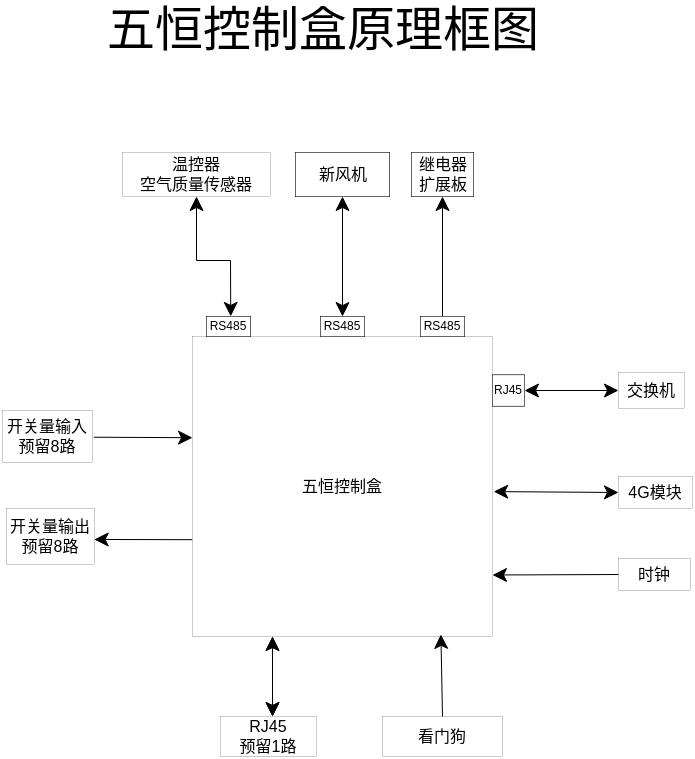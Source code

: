 <mxfile version="16.2.1" type="github">
  <diagram id="iMQK6x20kkaIyivmuXbJ" name="第 1 页">
    <mxGraphModel dx="480" dy="259" grid="1" gridSize="1" guides="1" tooltips="1" connect="1" arrows="1" fold="1" page="1" pageScale="1" pageWidth="827" pageHeight="1169" math="0" shadow="0">
      <root>
        <mxCell id="0" />
        <mxCell id="1" parent="0" />
        <mxCell id="7jzLRePLUvwEAjksfmV3-1" value="&lt;div style=&quot;font-size: 8px&quot;&gt;五恒控制盒&lt;/div&gt;" style="whiteSpace=wrap;html=1;aspect=fixed;strokeWidth=0.1;fontSize=8;" parent="1" vertex="1">
          <mxGeometry x="350" y="330" width="150" height="150" as="geometry" />
        </mxCell>
        <mxCell id="7jzLRePLUvwEAjksfmV3-2" value="" style="endArrow=classic;startArrow=classic;html=1;rounded=0;exitX=1;exitY=0.5;exitDx=0;exitDy=0;strokeWidth=0.5;fontSize=8;" parent="1" source="7jzLRePLUvwEAjksfmV3-25" target="7jzLRePLUvwEAjksfmV3-22" edge="1">
          <mxGeometry width="50" height="50" relative="1" as="geometry">
            <mxPoint x="639" y="357" as="sourcePoint" />
            <mxPoint x="629" y="272" as="targetPoint" />
          </mxGeometry>
        </mxCell>
        <mxCell id="7jzLRePLUvwEAjksfmV3-7" value="&lt;div style=&quot;font-size: 8px;&quot;&gt;开关量输入&lt;/div&gt;&lt;div style=&quot;font-size: 8px;&quot;&gt;预留8路&lt;br style=&quot;font-size: 8px;&quot;&gt;&lt;/div&gt;" style="rounded=0;whiteSpace=wrap;html=1;strokeWidth=0.1;fontSize=8;" parent="1" vertex="1">
          <mxGeometry x="255" y="367" width="44.85" height="26" as="geometry" />
        </mxCell>
        <mxCell id="7jzLRePLUvwEAjksfmV3-9" value="&lt;div style=&quot;font-size: 8px;&quot;&gt;开关量输出&lt;/div&gt;&lt;div style=&quot;font-size: 8px;&quot;&gt;预留8路&lt;br style=&quot;font-size: 8px;&quot;&gt;&lt;/div&gt;" style="rounded=0;whiteSpace=wrap;html=1;strokeWidth=0.1;fontSize=8;" parent="1" vertex="1">
          <mxGeometry x="257" y="416" width="43.85" height="28" as="geometry" />
        </mxCell>
        <mxCell id="7jzLRePLUvwEAjksfmV3-12" value="" style="endArrow=classic;startArrow=classic;html=1;rounded=0;entryX=0.5;entryY=1;entryDx=0;entryDy=0;strokeWidth=0.5;fontSize=8;" parent="1" edge="1">
          <mxGeometry width="50" height="50" relative="1" as="geometry">
            <mxPoint x="390" y="520" as="sourcePoint" />
            <mxPoint x="390" y="480" as="targetPoint" />
          </mxGeometry>
        </mxCell>
        <mxCell id="7jzLRePLUvwEAjksfmV3-14" value="" style="endArrow=classic;html=1;rounded=0;exitX=0;exitY=0.444;exitDx=0;exitDy=0;exitPerimeter=0;entryX=1;entryY=0.553;entryDx=0;entryDy=0;entryPerimeter=0;strokeWidth=0.5;fontSize=8;" parent="1" target="7jzLRePLUvwEAjksfmV3-9" edge="1">
          <mxGeometry width="50" height="50" relative="1" as="geometry">
            <mxPoint x="349.85" y="431.6" as="sourcePoint" />
            <mxPoint x="329.85" y="440" as="targetPoint" />
          </mxGeometry>
        </mxCell>
        <mxCell id="7jzLRePLUvwEAjksfmV3-16" value="" style="endArrow=classic;html=1;rounded=0;entryX=0.001;entryY=0.104;entryDx=0;entryDy=0;entryPerimeter=0;exitX=1.018;exitY=0.514;exitDx=0;exitDy=0;exitPerimeter=0;strokeWidth=0.5;fontSize=8;" parent="1" source="7jzLRePLUvwEAjksfmV3-7" edge="1">
          <mxGeometry width="50" height="50" relative="1" as="geometry">
            <mxPoint x="320.04" y="380.08" as="sourcePoint" />
            <mxPoint x="350.0" y="380.6" as="targetPoint" />
          </mxGeometry>
        </mxCell>
        <mxCell id="7jzLRePLUvwEAjksfmV3-17" value="时钟" style="rounded=0;whiteSpace=wrap;html=1;strokeWidth=0.1;fontSize=8;" parent="1" vertex="1">
          <mxGeometry x="563" y="441" width="36" height="16" as="geometry" />
        </mxCell>
        <mxCell id="7jzLRePLUvwEAjksfmV3-18" value="" style="endArrow=classic;html=1;rounded=0;entryX=1;entryY=0.795;entryDx=0;entryDy=0;entryPerimeter=0;exitX=0;exitY=0.5;exitDx=0;exitDy=0;strokeWidth=0.5;fontSize=8;" parent="1" source="7jzLRePLUvwEAjksfmV3-17" target="7jzLRePLUvwEAjksfmV3-1" edge="1">
          <mxGeometry width="50" height="50" relative="1" as="geometry">
            <mxPoint x="480" y="455.51" as="sourcePoint" />
            <mxPoint x="500" y="450" as="targetPoint" />
          </mxGeometry>
        </mxCell>
        <mxCell id="7jzLRePLUvwEAjksfmV3-19" value="看门狗" style="rounded=0;whiteSpace=wrap;html=1;strokeWidth=0.1;fontSize=8;" parent="1" vertex="1">
          <mxGeometry x="445" y="520" width="60" height="20" as="geometry" />
        </mxCell>
        <mxCell id="7jzLRePLUvwEAjksfmV3-22" value="交换机" style="rounded=0;whiteSpace=wrap;html=1;strokeWidth=0.1;fontSize=8;" parent="1" vertex="1">
          <mxGeometry x="563" y="348" width="33" height="18" as="geometry" />
        </mxCell>
        <mxCell id="7jzLRePLUvwEAjksfmV3-23" value="&lt;div style=&quot;font-size: 8px;&quot;&gt;RJ45&lt;/div&gt;&lt;div style=&quot;font-size: 8px;&quot;&gt;预留1路&lt;br style=&quot;font-size: 8px;&quot;&gt;&lt;/div&gt;" style="rounded=0;whiteSpace=wrap;html=1;strokeWidth=0.1;fontSize=8;" parent="1" vertex="1">
          <mxGeometry x="364" y="520" width="48" height="20" as="geometry" />
        </mxCell>
        <mxCell id="7jzLRePLUvwEAjksfmV3-25" value="&lt;div style=&quot;font-size: 6px;&quot;&gt;&lt;font style=&quot;font-size: 6px;&quot;&gt;RJ45&lt;/font&gt;&lt;/div&gt;" style="rounded=0;whiteSpace=wrap;html=1;strokeWidth=0.5;fontSize=6;" parent="1" vertex="1">
          <mxGeometry x="500" y="349.25" width="16" height="15.5" as="geometry" />
        </mxCell>
        <mxCell id="7jzLRePLUvwEAjksfmV3-29" value="" style="endArrow=classic;startArrow=classic;html=1;rounded=0;entryX=0.5;entryY=1;entryDx=0;entryDy=0;strokeWidth=0.5;fontSize=8;" parent="1" edge="1">
          <mxGeometry width="50" height="50" relative="1" as="geometry">
            <mxPoint x="390" y="520" as="sourcePoint" />
            <mxPoint x="390" y="480" as="targetPoint" />
          </mxGeometry>
        </mxCell>
        <mxCell id="7jzLRePLUvwEAjksfmV3-30" value="&lt;font style=&quot;font-size: 6px;&quot;&gt;RS485&lt;/font&gt;" style="rounded=0;whiteSpace=wrap;html=1;strokeWidth=0.5;fontSize=6;" parent="1" vertex="1">
          <mxGeometry x="414" y="320" width="22" height="10" as="geometry" />
        </mxCell>
        <mxCell id="7jzLRePLUvwEAjksfmV3-32" value="&lt;div style=&quot;font-size: 8px;&quot;&gt;新风&lt;/div&gt;&lt;div style=&quot;font-size: 8px;&quot;&gt;主机&lt;/div&gt;" style="rounded=0;whiteSpace=wrap;html=1;strokeWidth=0.5;fontSize=8;" parent="1" vertex="1">
          <mxGeometry x="401.5" y="238" width="47" height="22" as="geometry" />
        </mxCell>
        <mxCell id="7jzLRePLUvwEAjksfmV3-34" value="" style="endArrow=classic;startArrow=classic;html=1;rounded=0;entryX=0.5;entryY=1;entryDx=0;entryDy=0;exitX=0.5;exitY=0;exitDx=0;exitDy=0;strokeWidth=0.5;fontSize=8;" parent="1" source="7jzLRePLUvwEAjksfmV3-30" target="7jzLRePLUvwEAjksfmV3-32" edge="1">
          <mxGeometry width="50" height="50" relative="1" as="geometry">
            <mxPoint x="440" y="280" as="sourcePoint" />
            <mxPoint x="400" y="280" as="targetPoint" />
          </mxGeometry>
        </mxCell>
        <mxCell id="7jzLRePLUvwEAjksfmV3-35" value="继电器扩展板" style="rounded=0;whiteSpace=wrap;html=1;strokeWidth=0.5;fontSize=8;" parent="1" vertex="1">
          <mxGeometry x="459.5" y="238" width="31" height="22" as="geometry" />
        </mxCell>
        <mxCell id="7jzLRePLUvwEAjksfmV3-39" value="" style="endArrow=classic;html=1;rounded=0;exitX=0.5;exitY=0;exitDx=0;exitDy=0;entryX=0.828;entryY=0.993;entryDx=0;entryDy=0;entryPerimeter=0;strokeWidth=0.5;fontSize=8;" parent="1" source="7jzLRePLUvwEAjksfmV3-19" target="7jzLRePLUvwEAjksfmV3-1" edge="1">
          <mxGeometry width="50" height="50" relative="1" as="geometry">
            <mxPoint x="555" y="500.01" as="sourcePoint" />
            <mxPoint x="495" y="500" as="targetPoint" />
          </mxGeometry>
        </mxCell>
        <mxCell id="7jzLRePLUvwEAjksfmV3-40" value="&lt;font style=&quot;font-size: 6px;&quot;&gt;RS485&lt;/font&gt;" style="rounded=0;whiteSpace=wrap;html=1;strokeWidth=0.5;fontSize=6;" parent="1" vertex="1">
          <mxGeometry x="357" y="320" width="22" height="10" as="geometry" />
        </mxCell>
        <mxCell id="7jzLRePLUvwEAjksfmV3-44" value="" style="edgeStyle=orthogonalEdgeStyle;rounded=0;orthogonalLoop=1;jettySize=auto;html=1;fontSize=6;strokeWidth=0.5;" parent="1" source="7jzLRePLUvwEAjksfmV3-41" target="7jzLRePLUvwEAjksfmV3-35" edge="1">
          <mxGeometry relative="1" as="geometry" />
        </mxCell>
        <mxCell id="7jzLRePLUvwEAjksfmV3-41" value="&lt;font style=&quot;font-size: 6px;&quot;&gt;RS485&lt;/font&gt;" style="rounded=0;whiteSpace=wrap;html=1;strokeWidth=0.5;fontSize=6;" parent="1" vertex="1">
          <mxGeometry x="464" y="320" width="22" height="10" as="geometry" />
        </mxCell>
        <mxCell id="7jzLRePLUvwEAjksfmV3-42" value="" style="endArrow=classic;startArrow=classic;html=1;rounded=0;entryX=0.5;entryY=1;entryDx=0;entryDy=0;strokeWidth=0.5;fontSize=8;exitX=0.551;exitY=-0.006;exitDx=0;exitDy=0;exitPerimeter=0;" parent="1" source="7jzLRePLUvwEAjksfmV3-40" edge="1" target="cq_kMFZ_uq-HYSkm1NEV-2">
          <mxGeometry width="50" height="50" relative="1" as="geometry">
            <mxPoint x="369" y="319" as="sourcePoint" />
            <mxPoint x="369" y="260" as="targetPoint" />
            <Array as="points">
              <mxPoint x="369" y="292" />
              <mxPoint x="352" y="292" />
            </Array>
          </mxGeometry>
        </mxCell>
        <mxCell id="7jzLRePLUvwEAjksfmV3-46" value="4G模块" style="rounded=0;whiteSpace=wrap;html=1;strokeWidth=0.1;fontSize=8;" parent="1" vertex="1">
          <mxGeometry x="563" y="400" width="37" height="16" as="geometry" />
        </mxCell>
        <mxCell id="7jzLRePLUvwEAjksfmV3-48" value="" style="endArrow=classic;startArrow=classic;html=1;rounded=0;exitX=1.004;exitY=0.517;exitDx=0;exitDy=0;strokeWidth=0.5;fontSize=8;entryX=0;entryY=0.5;entryDx=0;entryDy=0;exitPerimeter=0;" parent="1" source="7jzLRePLUvwEAjksfmV3-1" target="7jzLRePLUvwEAjksfmV3-46" edge="1">
          <mxGeometry width="50" height="50" relative="1" as="geometry">
            <mxPoint x="500" y="409" as="sourcePoint" />
            <mxPoint x="547" y="409" as="targetPoint" />
          </mxGeometry>
        </mxCell>
        <mxCell id="cq_kMFZ_uq-HYSkm1NEV-1" value="&lt;font style=&quot;font-size: 24px&quot;&gt;五恒控制盒原理框图&lt;/font&gt;" style="text;html=1;align=center;verticalAlign=middle;resizable=0;points=[];autosize=1;strokeColor=none;fillColor=none;" vertex="1" parent="1">
          <mxGeometry x="301" y="165" width="227" height="24" as="geometry" />
        </mxCell>
        <mxCell id="cq_kMFZ_uq-HYSkm1NEV-2" value="&lt;div&gt;温控器&lt;/div&gt;&lt;div&gt;空气质量传感器&lt;br&gt;&lt;/div&gt;" style="rounded=0;whiteSpace=wrap;html=1;strokeWidth=0.1;fontSize=8;" vertex="1" parent="1">
          <mxGeometry x="315" y="238" width="74" height="22" as="geometry" />
        </mxCell>
        <mxCell id="cq_kMFZ_uq-HYSkm1NEV-3" value="&lt;div style=&quot;font-size: 8px&quot;&gt;新风机&lt;/div&gt;" style="rounded=0;whiteSpace=wrap;html=1;strokeWidth=0.1;fontSize=8;" vertex="1" parent="1">
          <mxGeometry x="401.5" y="238" width="47" height="22" as="geometry" />
        </mxCell>
        <mxCell id="cq_kMFZ_uq-HYSkm1NEV-4" value="继电器扩展板" style="rounded=0;whiteSpace=wrap;html=1;strokeWidth=0.1;fontSize=8;" vertex="1" parent="1">
          <mxGeometry x="459.5" y="238" width="31" height="22" as="geometry" />
        </mxCell>
        <mxCell id="cq_kMFZ_uq-HYSkm1NEV-5" value="&lt;font style=&quot;font-size: 6px;&quot;&gt;RS485&lt;/font&gt;" style="rounded=0;whiteSpace=wrap;html=1;strokeWidth=0.1;fontSize=6;" vertex="1" parent="1">
          <mxGeometry x="357" y="320" width="22" height="10" as="geometry" />
        </mxCell>
        <mxCell id="cq_kMFZ_uq-HYSkm1NEV-6" value="&lt;font style=&quot;font-size: 6px;&quot;&gt;RS485&lt;/font&gt;" style="rounded=0;whiteSpace=wrap;html=1;strokeWidth=0.1;fontSize=6;" vertex="1" parent="1">
          <mxGeometry x="414" y="320" width="22" height="10" as="geometry" />
        </mxCell>
        <mxCell id="cq_kMFZ_uq-HYSkm1NEV-7" value="&lt;font style=&quot;font-size: 6px;&quot;&gt;RS485&lt;/font&gt;" style="rounded=0;whiteSpace=wrap;html=1;strokeWidth=0.1;fontSize=6;" vertex="1" parent="1">
          <mxGeometry x="464" y="320" width="22" height="10" as="geometry" />
        </mxCell>
        <mxCell id="cq_kMFZ_uq-HYSkm1NEV-8" value="&lt;div style=&quot;font-size: 6px;&quot;&gt;&lt;font style=&quot;font-size: 6px;&quot;&gt;RJ45&lt;/font&gt;&lt;/div&gt;" style="rounded=0;whiteSpace=wrap;html=1;strokeWidth=0.1;fontSize=6;" vertex="1" parent="1">
          <mxGeometry x="500" y="349.25" width="16" height="15.5" as="geometry" />
        </mxCell>
      </root>
    </mxGraphModel>
  </diagram>
</mxfile>
